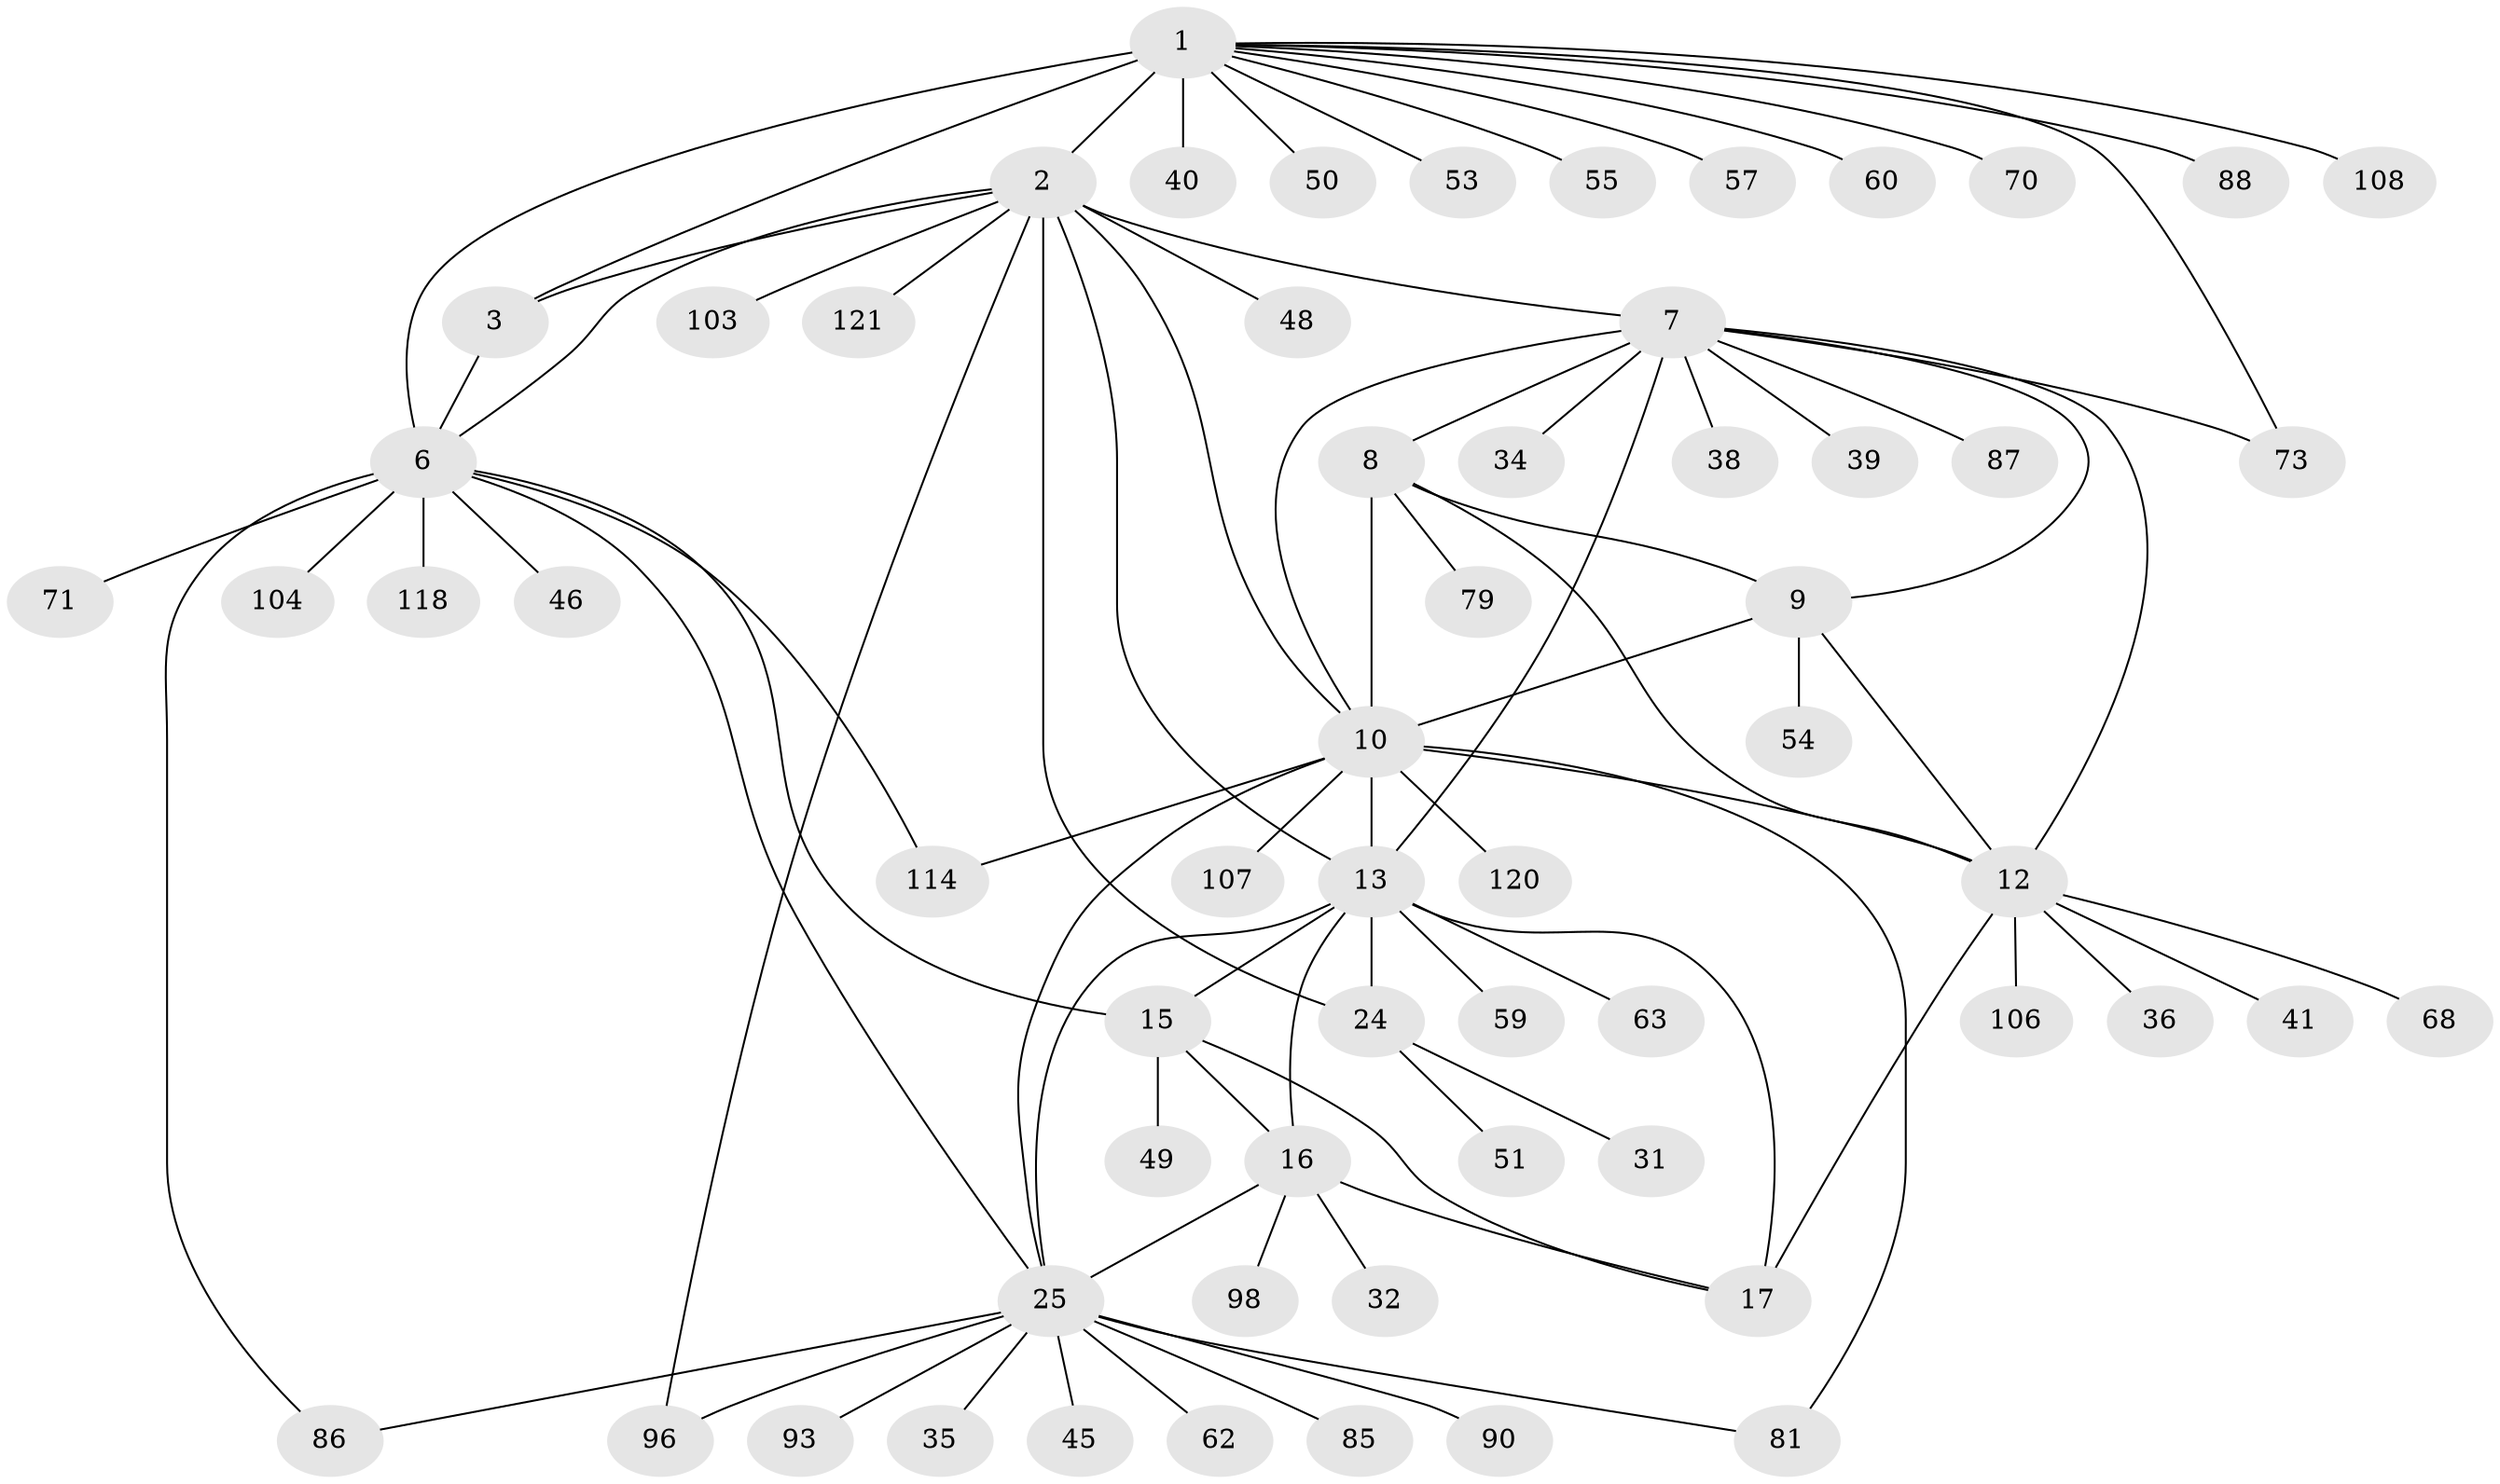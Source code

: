 // original degree distribution, {14: 0.00819672131147541, 10: 0.03278688524590164, 6: 0.06557377049180328, 7: 0.03278688524590164, 13: 0.00819672131147541, 12: 0.02459016393442623, 11: 0.01639344262295082, 8: 0.040983606557377046, 5: 0.00819672131147541, 9: 0.00819672131147541, 1: 0.5491803278688525, 2: 0.16393442622950818, 3: 0.03278688524590164, 4: 0.00819672131147541}
// Generated by graph-tools (version 1.1) at 2025/16/03/09/25 04:16:07]
// undirected, 61 vertices, 86 edges
graph export_dot {
graph [start="1"]
  node [color=gray90,style=filled];
  1 [super="+4"];
  2 [super="+19"];
  3 [super="+61"];
  6;
  7;
  8;
  9;
  10 [super="+11"];
  12;
  13 [super="+69+18+83+82+33+67+43+14"];
  15 [super="+44+92+58"];
  16;
  17;
  24;
  25 [super="+26"];
  31;
  32;
  34 [super="+64"];
  35;
  36;
  38 [super="+47"];
  39 [super="+113"];
  40;
  41;
  45 [super="+119"];
  46;
  48;
  49;
  50;
  51;
  53;
  54;
  55;
  57;
  59;
  60;
  62;
  63;
  68;
  70;
  71;
  73 [super="+111"];
  79 [super="+105"];
  81;
  85;
  86;
  87;
  88;
  90;
  93;
  96;
  98;
  103;
  104;
  106;
  107;
  108;
  114;
  118;
  120;
  121;
  1 -- 2 [weight=3];
  1 -- 3 [weight=3];
  1 -- 6 [weight=3];
  1 -- 40;
  1 -- 50;
  1 -- 53;
  1 -- 55;
  1 -- 57;
  1 -- 70;
  1 -- 73;
  1 -- 88;
  1 -- 108;
  1 -- 60;
  2 -- 3;
  2 -- 6;
  2 -- 10;
  2 -- 96;
  2 -- 103;
  2 -- 121;
  2 -- 48;
  2 -- 7;
  2 -- 24 [weight=4];
  2 -- 13 [weight=5];
  3 -- 6;
  6 -- 15;
  6 -- 46;
  6 -- 71;
  6 -- 86;
  6 -- 104;
  6 -- 114;
  6 -- 118;
  6 -- 25;
  7 -- 8;
  7 -- 9;
  7 -- 10 [weight=2];
  7 -- 12;
  7 -- 34;
  7 -- 38;
  7 -- 39;
  7 -- 87;
  7 -- 73;
  7 -- 13;
  8 -- 9;
  8 -- 10 [weight=2];
  8 -- 12;
  8 -- 79;
  9 -- 10 [weight=2];
  9 -- 12;
  9 -- 54;
  10 -- 12 [weight=2];
  10 -- 81;
  10 -- 107;
  10 -- 114;
  10 -- 120;
  10 -- 13;
  10 -- 25;
  12 -- 17;
  12 -- 36;
  12 -- 41;
  12 -- 68;
  12 -- 106;
  13 -- 15 [weight=3];
  13 -- 16 [weight=3];
  13 -- 17 [weight=3];
  13 -- 24;
  13 -- 25 [weight=5];
  13 -- 59;
  13 -- 63;
  15 -- 16;
  15 -- 17;
  15 -- 49;
  16 -- 17;
  16 -- 32;
  16 -- 98;
  16 -- 25;
  24 -- 31;
  24 -- 51;
  25 -- 81;
  25 -- 86;
  25 -- 96;
  25 -- 35;
  25 -- 45;
  25 -- 85;
  25 -- 90;
  25 -- 93;
  25 -- 62;
}
